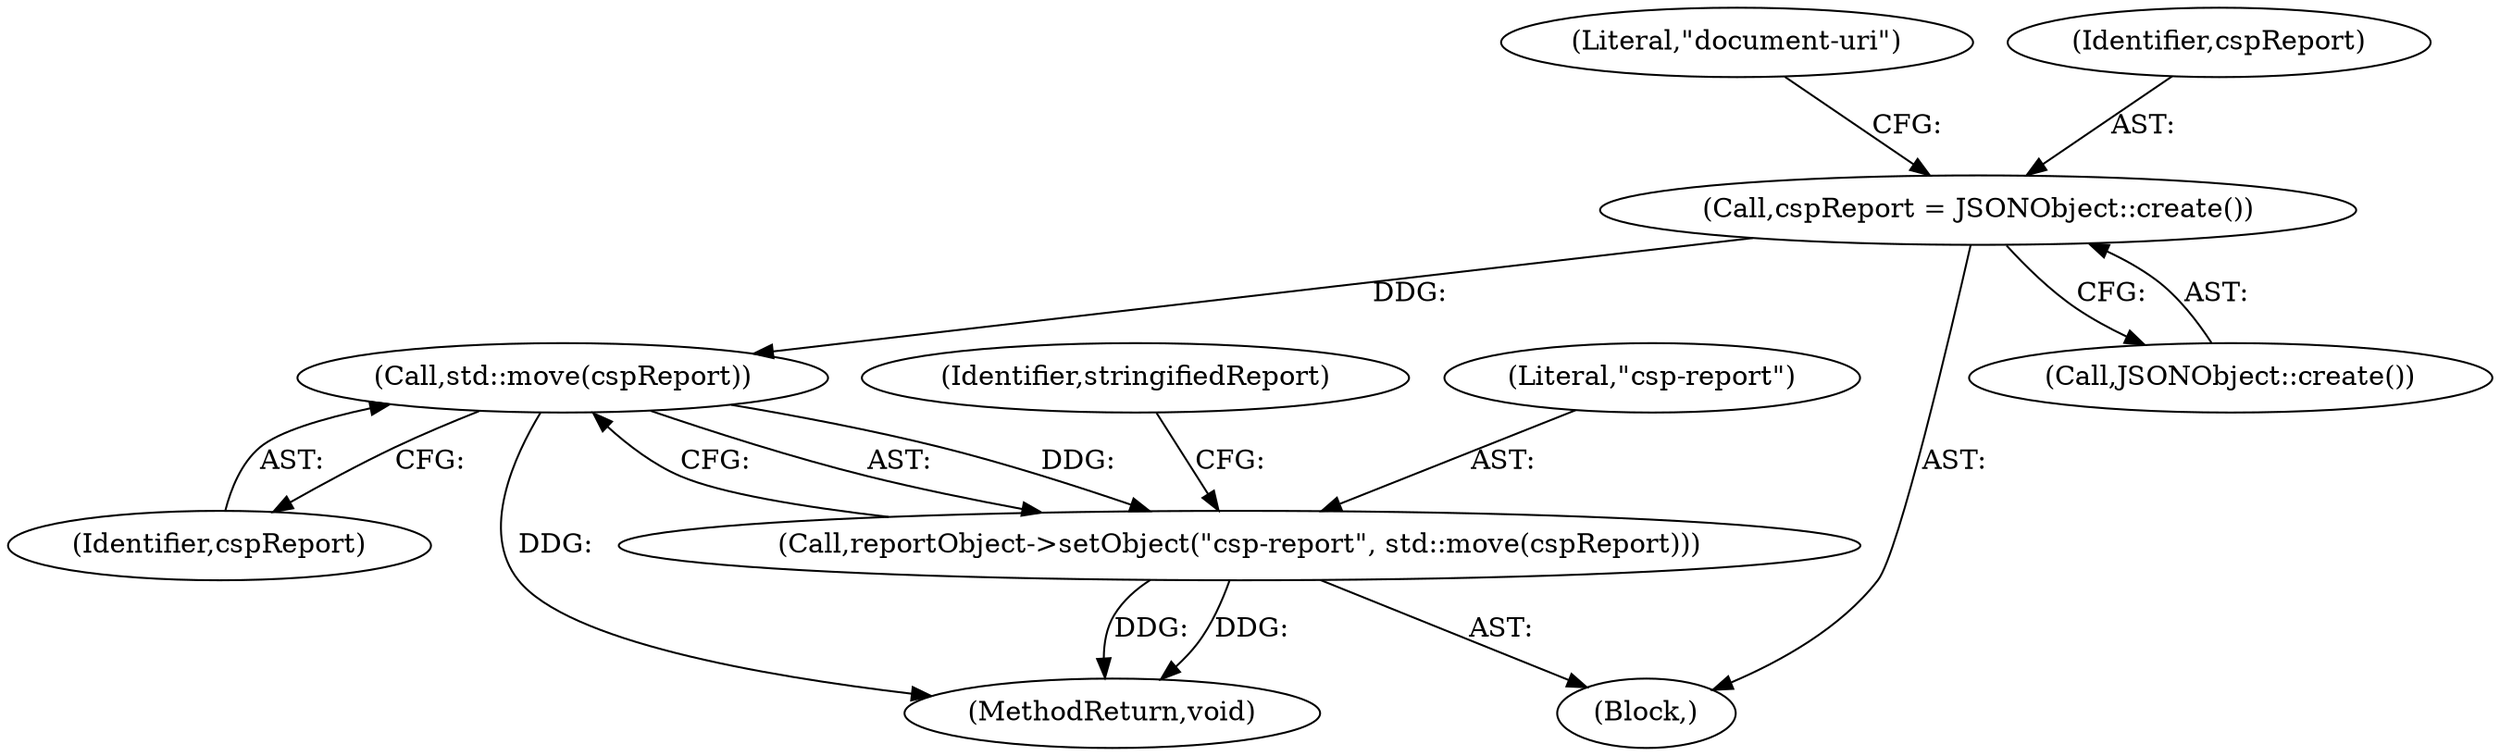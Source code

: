 digraph "0_Chrome_fea16c8b60ff3d0756d5eb392394963b647bc41a_0@API" {
"1000120" [label="(Call,cspReport = JSONObject::create())"];
"1000174" [label="(Call,std::move(cspReport))"];
"1000172" [label="(Call,reportObject->setObject(\"csp-report\", std::move(cspReport)))"];
"1000124" [label="(Literal,\"document-uri\")"];
"1000178" [label="(Identifier,stringifiedReport)"];
"1000174" [label="(Call,std::move(cspReport))"];
"1000107" [label="(Block,)"];
"1000175" [label="(Identifier,cspReport)"];
"1000173" [label="(Literal,\"csp-report\")"];
"1000120" [label="(Call,cspReport = JSONObject::create())"];
"1000122" [label="(Call,JSONObject::create())"];
"1000172" [label="(Call,reportObject->setObject(\"csp-report\", std::move(cspReport)))"];
"1000121" [label="(Identifier,cspReport)"];
"1000232" [label="(MethodReturn,void)"];
"1000120" -> "1000107"  [label="AST: "];
"1000120" -> "1000122"  [label="CFG: "];
"1000121" -> "1000120"  [label="AST: "];
"1000122" -> "1000120"  [label="AST: "];
"1000124" -> "1000120"  [label="CFG: "];
"1000120" -> "1000174"  [label="DDG: "];
"1000174" -> "1000172"  [label="AST: "];
"1000174" -> "1000175"  [label="CFG: "];
"1000175" -> "1000174"  [label="AST: "];
"1000172" -> "1000174"  [label="CFG: "];
"1000174" -> "1000232"  [label="DDG: "];
"1000174" -> "1000172"  [label="DDG: "];
"1000172" -> "1000107"  [label="AST: "];
"1000173" -> "1000172"  [label="AST: "];
"1000178" -> "1000172"  [label="CFG: "];
"1000172" -> "1000232"  [label="DDG: "];
"1000172" -> "1000232"  [label="DDG: "];
}

